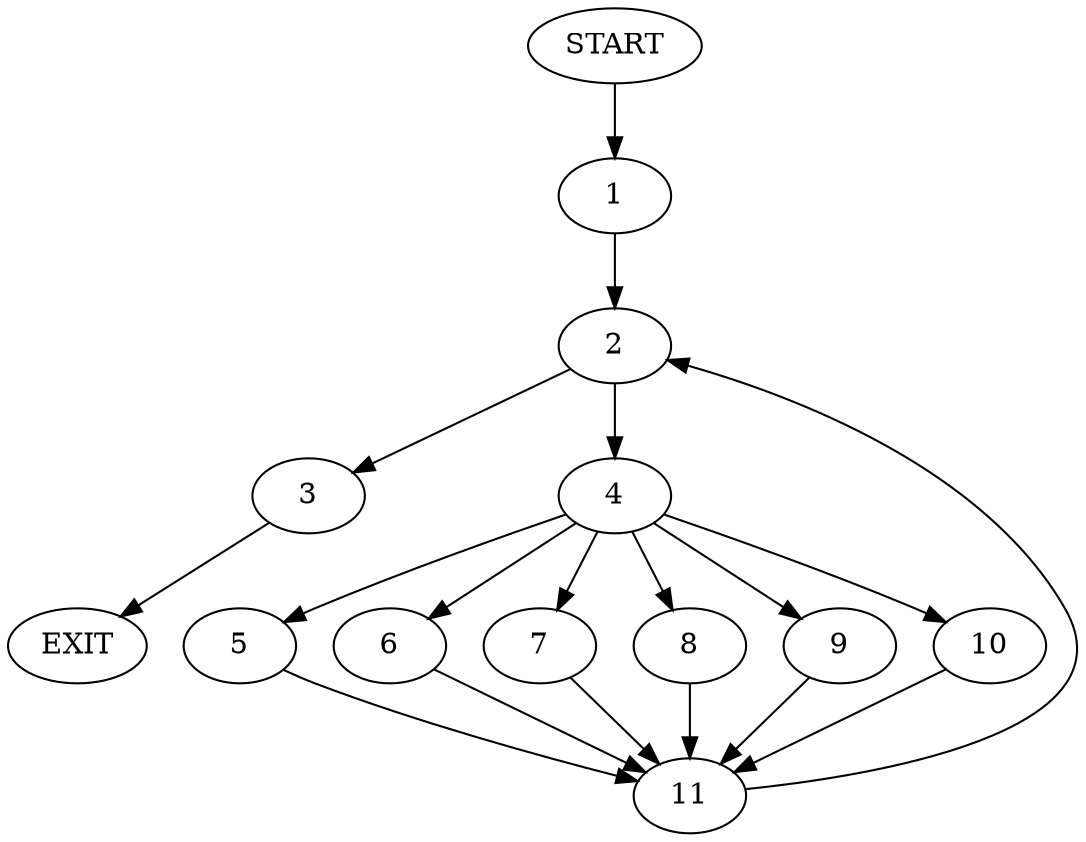 digraph {
0 [label="START"]
12 [label="EXIT"]
0 -> 1
1 -> 2
2 -> 3
2 -> 4
4 -> 5
4 -> 6
4 -> 7
4 -> 8
4 -> 9
4 -> 10
3 -> 12
9 -> 11
10 -> 11
5 -> 11
7 -> 11
6 -> 11
8 -> 11
11 -> 2
}
